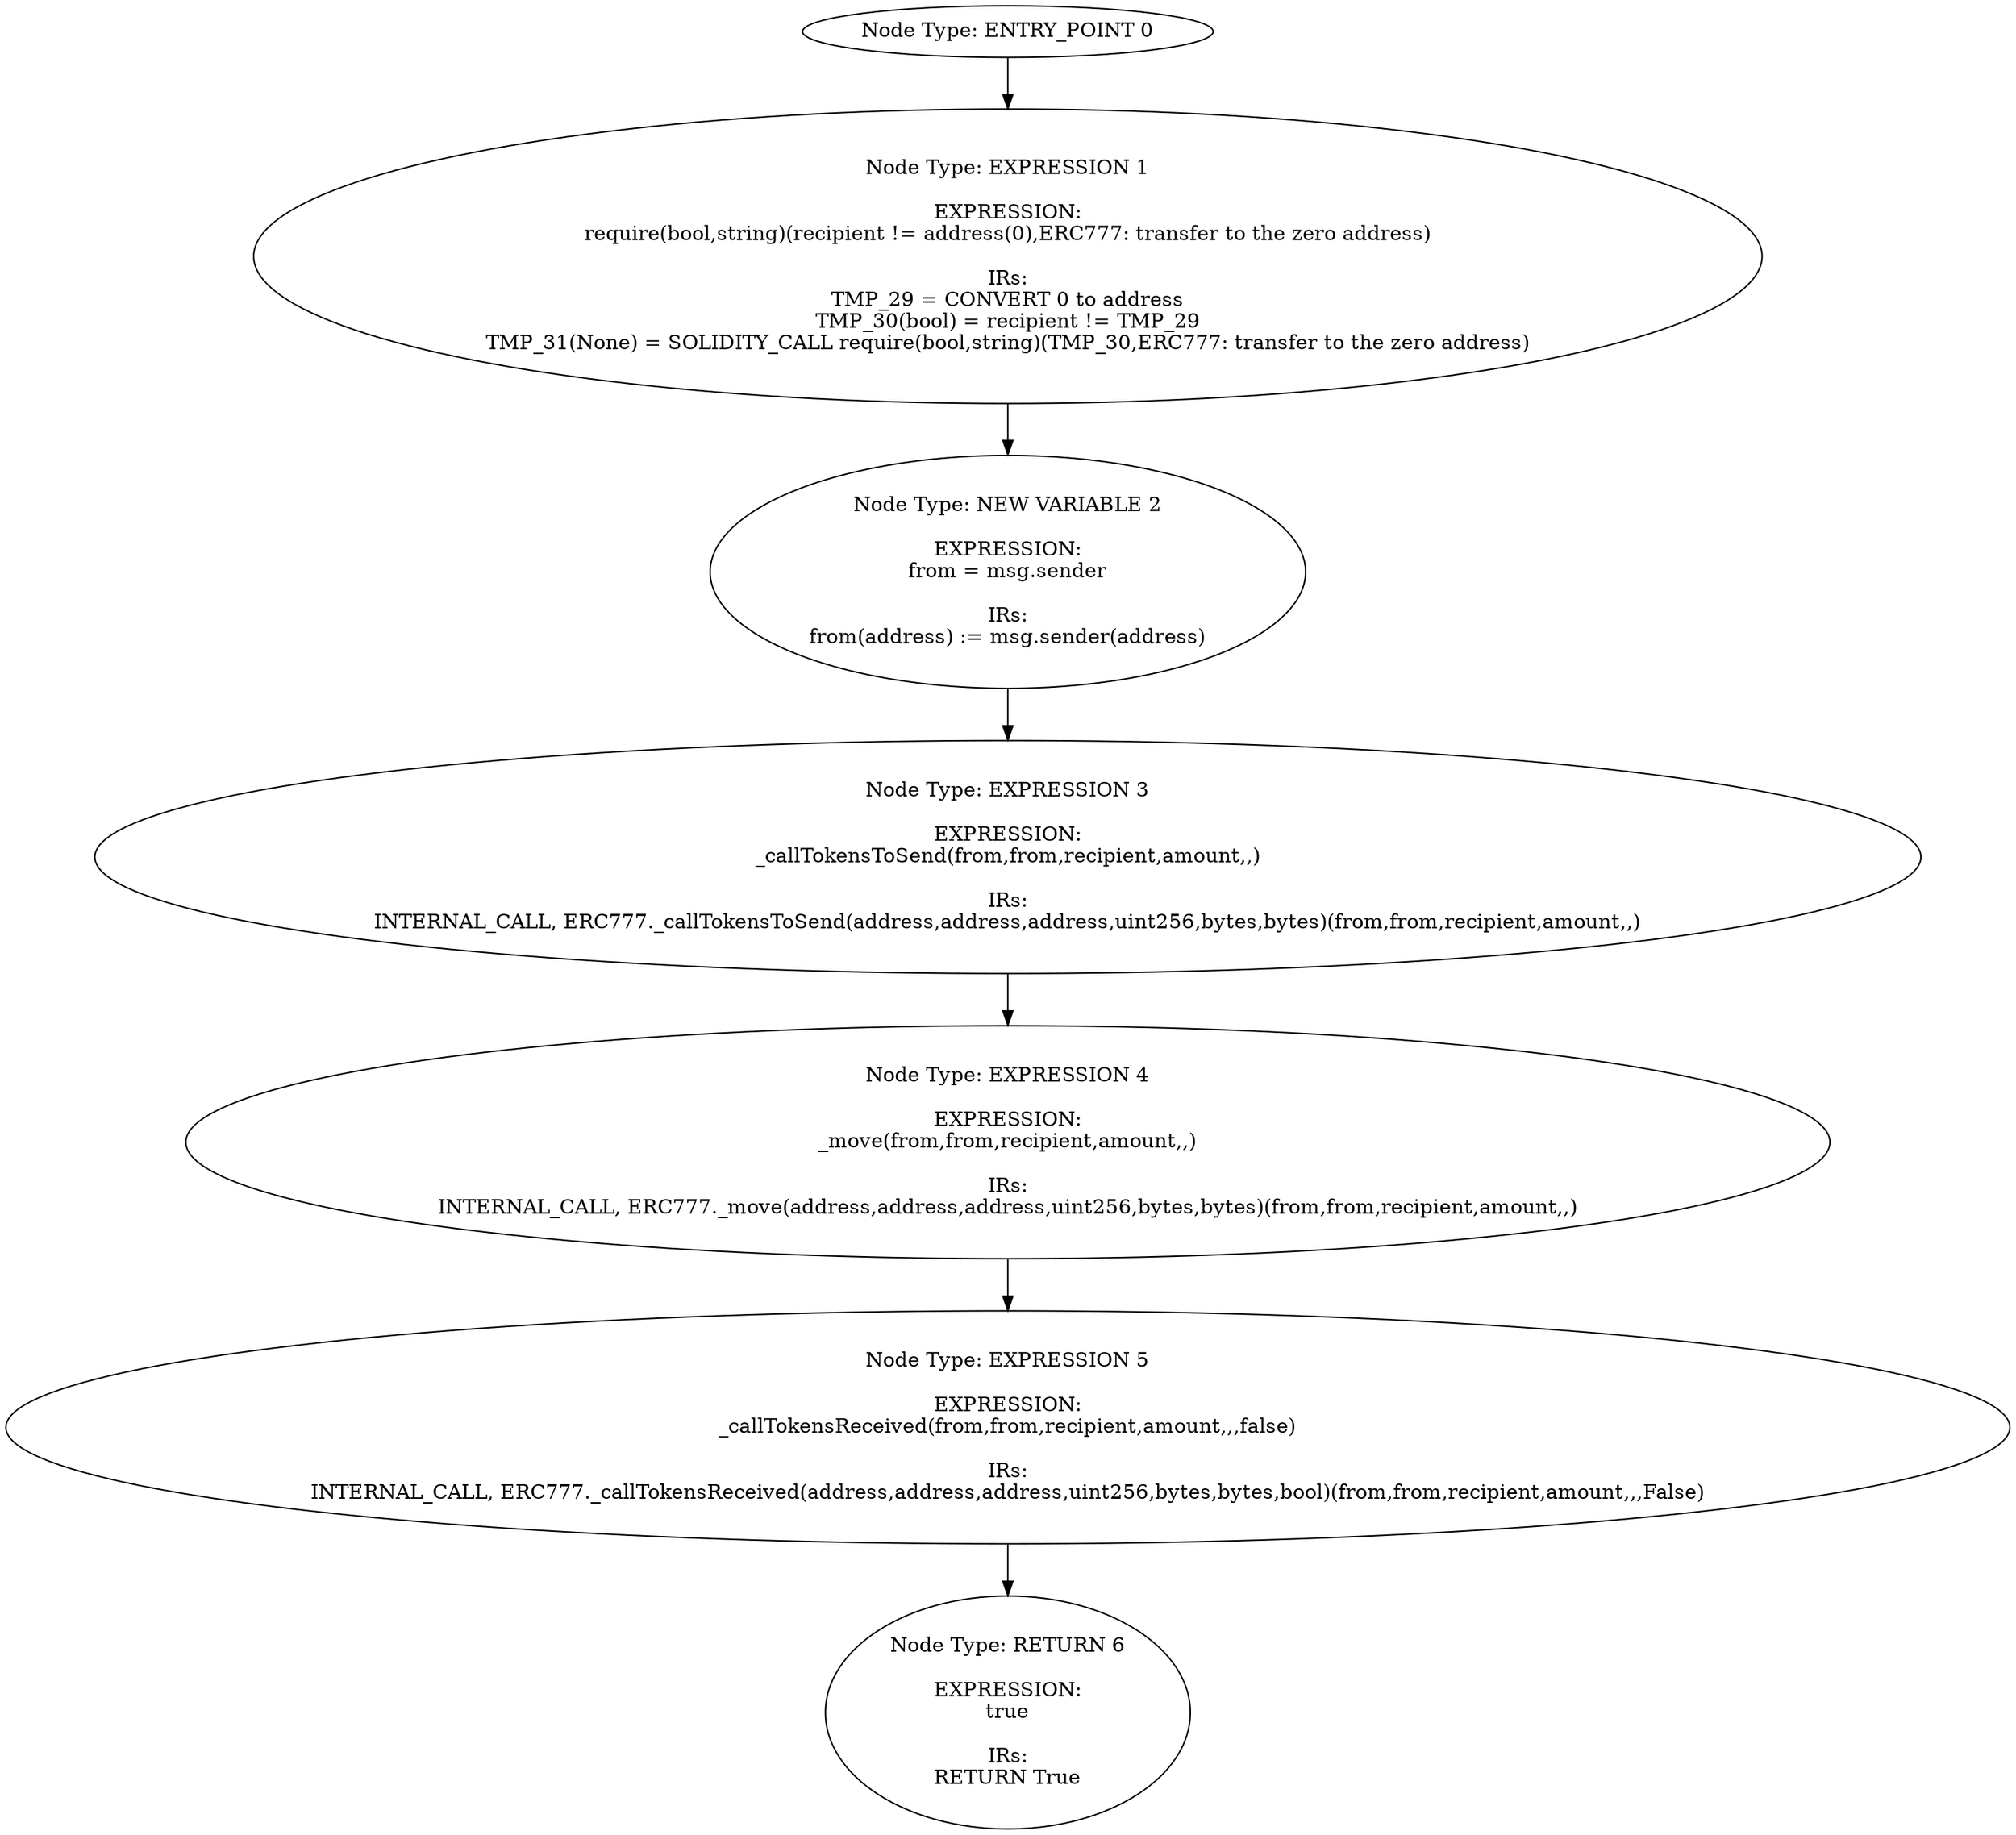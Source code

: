 digraph{
0[label="Node Type: ENTRY_POINT 0
"];
0->1;
1[label="Node Type: EXPRESSION 1

EXPRESSION:
require(bool,string)(recipient != address(0),ERC777: transfer to the zero address)

IRs:
TMP_29 = CONVERT 0 to address
TMP_30(bool) = recipient != TMP_29
TMP_31(None) = SOLIDITY_CALL require(bool,string)(TMP_30,ERC777: transfer to the zero address)"];
1->2;
2[label="Node Type: NEW VARIABLE 2

EXPRESSION:
from = msg.sender

IRs:
from(address) := msg.sender(address)"];
2->3;
3[label="Node Type: EXPRESSION 3

EXPRESSION:
_callTokensToSend(from,from,recipient,amount,,)

IRs:
INTERNAL_CALL, ERC777._callTokensToSend(address,address,address,uint256,bytes,bytes)(from,from,recipient,amount,,)"];
3->4;
4[label="Node Type: EXPRESSION 4

EXPRESSION:
_move(from,from,recipient,amount,,)

IRs:
INTERNAL_CALL, ERC777._move(address,address,address,uint256,bytes,bytes)(from,from,recipient,amount,,)"];
4->5;
5[label="Node Type: EXPRESSION 5

EXPRESSION:
_callTokensReceived(from,from,recipient,amount,,,false)

IRs:
INTERNAL_CALL, ERC777._callTokensReceived(address,address,address,uint256,bytes,bytes,bool)(from,from,recipient,amount,,,False)"];
5->6;
6[label="Node Type: RETURN 6

EXPRESSION:
true

IRs:
RETURN True"];
}
